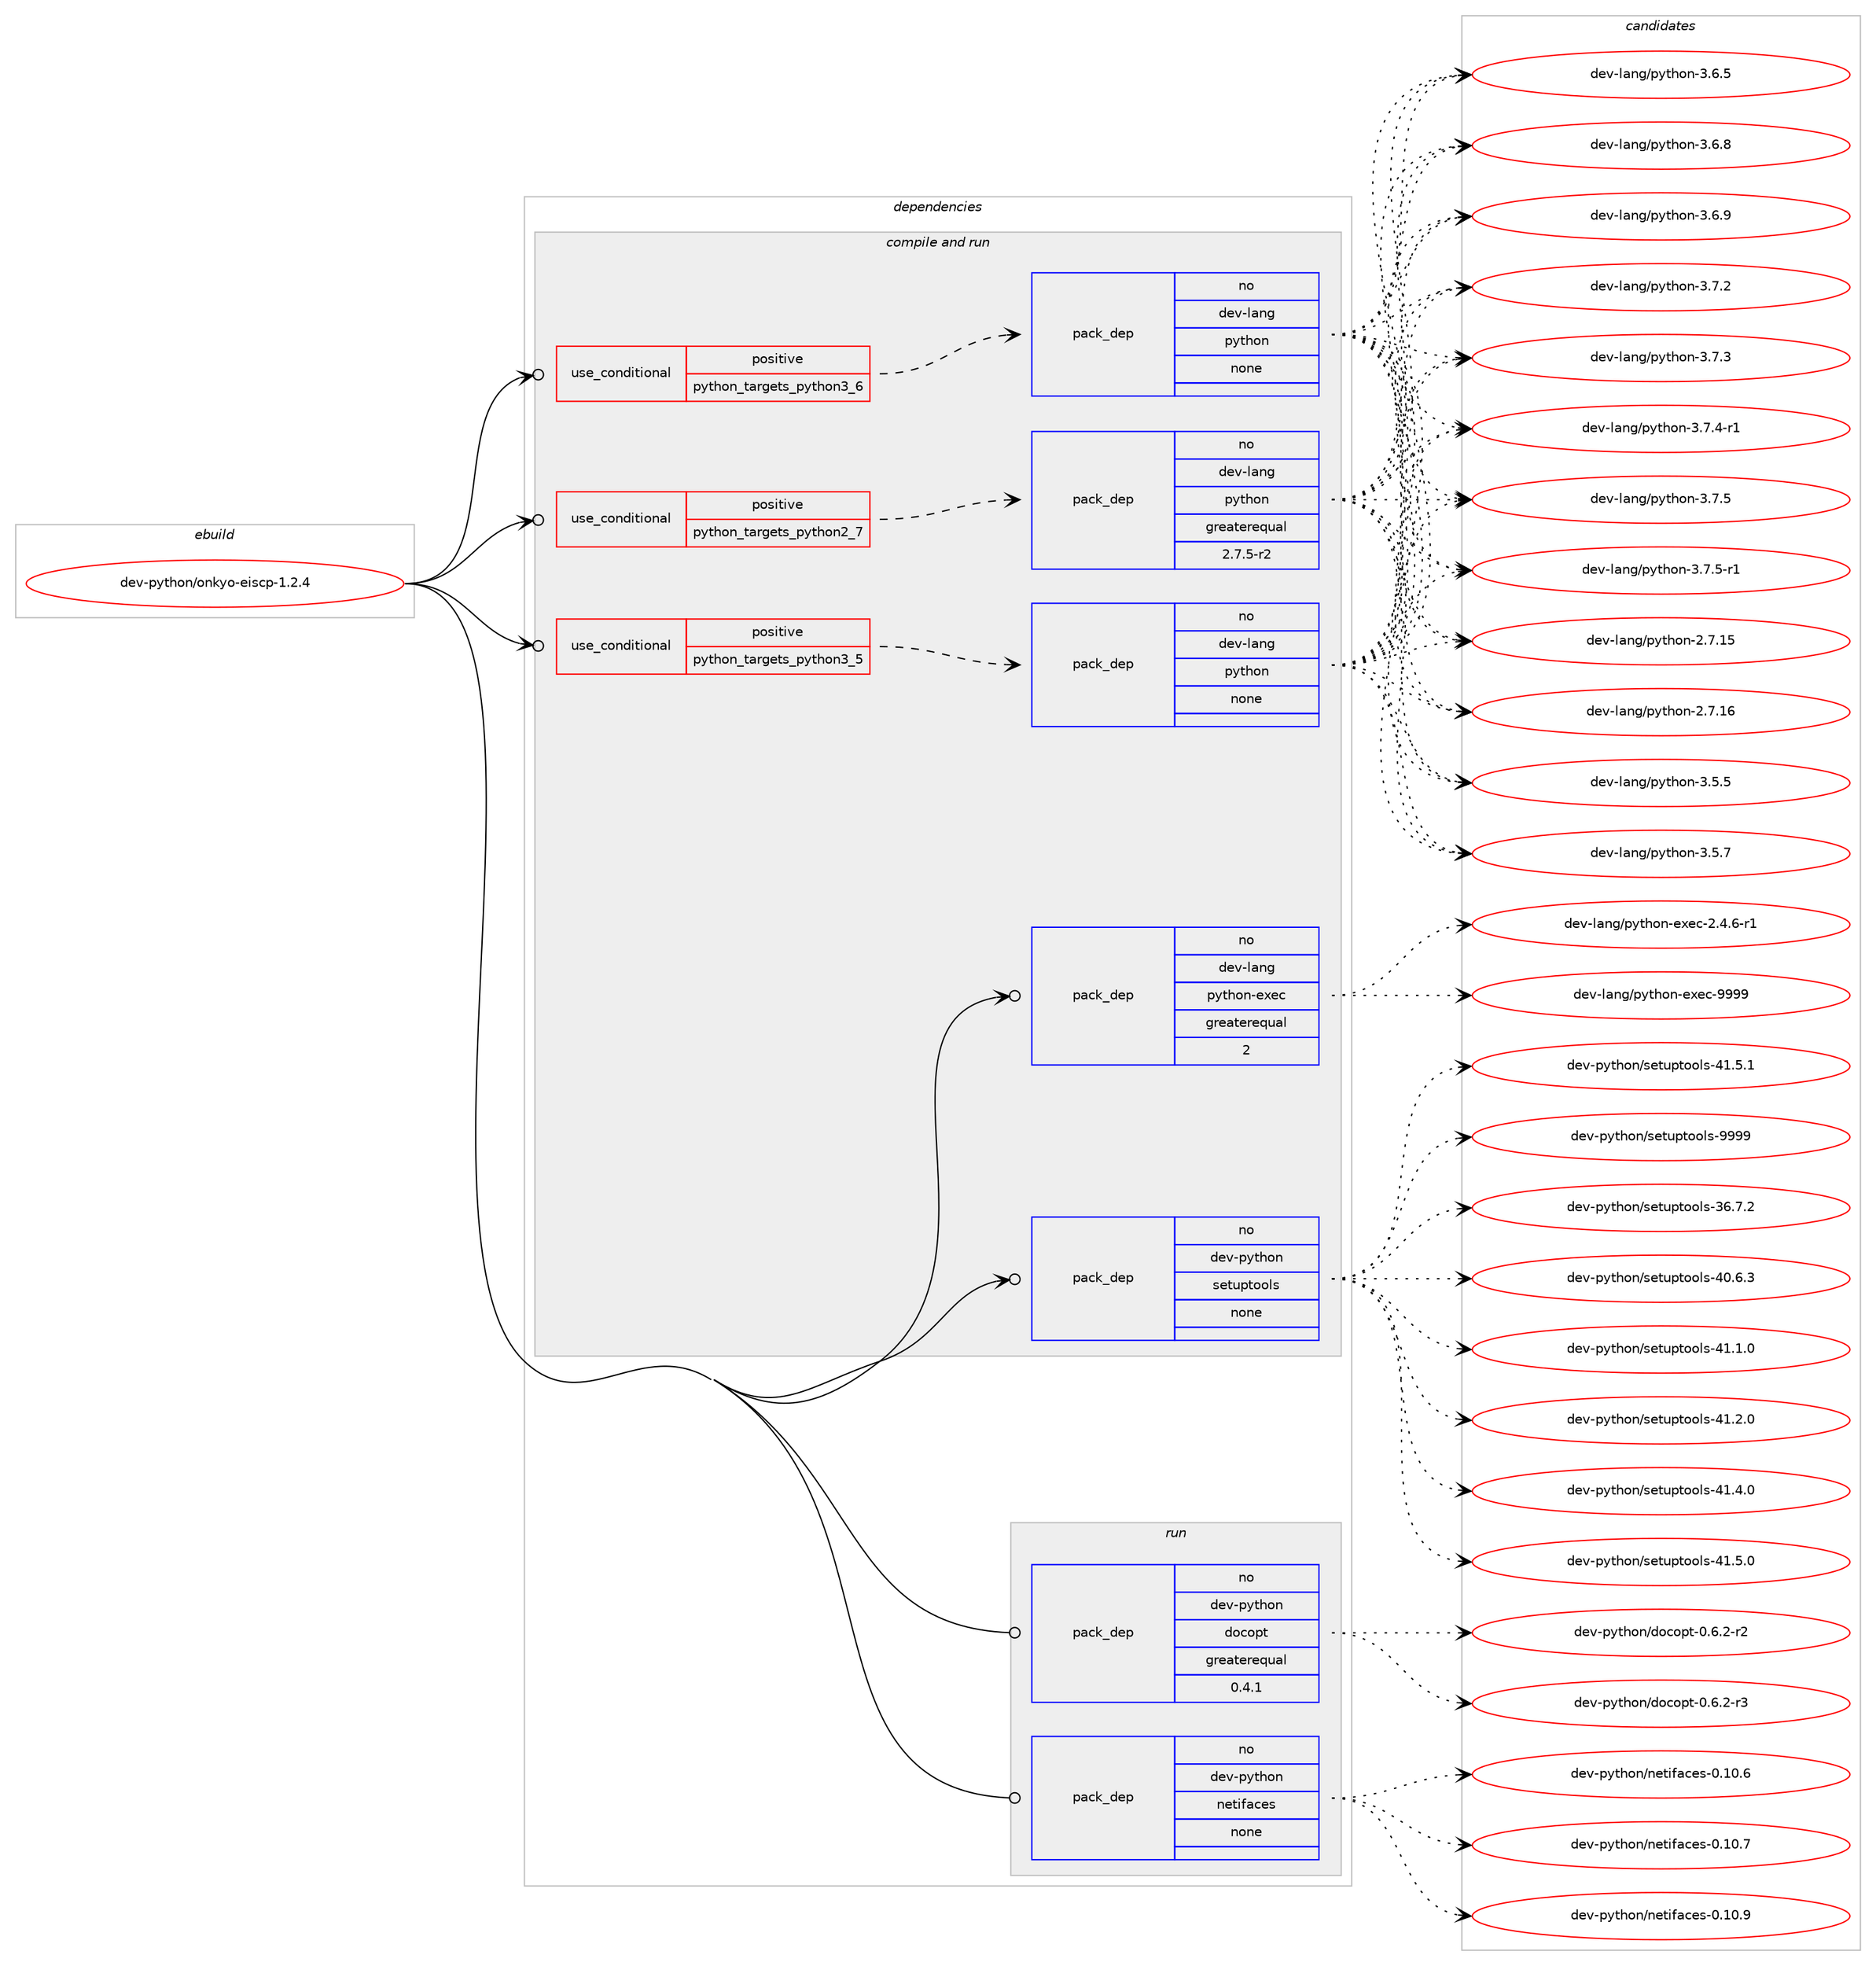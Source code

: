 digraph prolog {

# *************
# Graph options
# *************

newrank=true;
concentrate=true;
compound=true;
graph [rankdir=LR,fontname=Helvetica,fontsize=10,ranksep=1.5];#, ranksep=2.5, nodesep=0.2];
edge  [arrowhead=vee];
node  [fontname=Helvetica,fontsize=10];

# **********
# The ebuild
# **********

subgraph cluster_leftcol {
color=gray;
rank=same;
label=<<i>ebuild</i>>;
id [label="dev-python/onkyo-eiscp-1.2.4", color=red, width=4, href="../dev-python/onkyo-eiscp-1.2.4.svg"];
}

# ****************
# The dependencies
# ****************

subgraph cluster_midcol {
color=gray;
label=<<i>dependencies</i>>;
subgraph cluster_compile {
fillcolor="#eeeeee";
style=filled;
label=<<i>compile</i>>;
}
subgraph cluster_compileandrun {
fillcolor="#eeeeee";
style=filled;
label=<<i>compile and run</i>>;
subgraph cond143559 {
dependency617904 [label=<<TABLE BORDER="0" CELLBORDER="1" CELLSPACING="0" CELLPADDING="4"><TR><TD ROWSPAN="3" CELLPADDING="10">use_conditional</TD></TR><TR><TD>positive</TD></TR><TR><TD>python_targets_python2_7</TD></TR></TABLE>>, shape=none, color=red];
subgraph pack462537 {
dependency617905 [label=<<TABLE BORDER="0" CELLBORDER="1" CELLSPACING="0" CELLPADDING="4" WIDTH="220"><TR><TD ROWSPAN="6" CELLPADDING="30">pack_dep</TD></TR><TR><TD WIDTH="110">no</TD></TR><TR><TD>dev-lang</TD></TR><TR><TD>python</TD></TR><TR><TD>greaterequal</TD></TR><TR><TD>2.7.5-r2</TD></TR></TABLE>>, shape=none, color=blue];
}
dependency617904:e -> dependency617905:w [weight=20,style="dashed",arrowhead="vee"];
}
id:e -> dependency617904:w [weight=20,style="solid",arrowhead="odotvee"];
subgraph cond143560 {
dependency617906 [label=<<TABLE BORDER="0" CELLBORDER="1" CELLSPACING="0" CELLPADDING="4"><TR><TD ROWSPAN="3" CELLPADDING="10">use_conditional</TD></TR><TR><TD>positive</TD></TR><TR><TD>python_targets_python3_5</TD></TR></TABLE>>, shape=none, color=red];
subgraph pack462538 {
dependency617907 [label=<<TABLE BORDER="0" CELLBORDER="1" CELLSPACING="0" CELLPADDING="4" WIDTH="220"><TR><TD ROWSPAN="6" CELLPADDING="30">pack_dep</TD></TR><TR><TD WIDTH="110">no</TD></TR><TR><TD>dev-lang</TD></TR><TR><TD>python</TD></TR><TR><TD>none</TD></TR><TR><TD></TD></TR></TABLE>>, shape=none, color=blue];
}
dependency617906:e -> dependency617907:w [weight=20,style="dashed",arrowhead="vee"];
}
id:e -> dependency617906:w [weight=20,style="solid",arrowhead="odotvee"];
subgraph cond143561 {
dependency617908 [label=<<TABLE BORDER="0" CELLBORDER="1" CELLSPACING="0" CELLPADDING="4"><TR><TD ROWSPAN="3" CELLPADDING="10">use_conditional</TD></TR><TR><TD>positive</TD></TR><TR><TD>python_targets_python3_6</TD></TR></TABLE>>, shape=none, color=red];
subgraph pack462539 {
dependency617909 [label=<<TABLE BORDER="0" CELLBORDER="1" CELLSPACING="0" CELLPADDING="4" WIDTH="220"><TR><TD ROWSPAN="6" CELLPADDING="30">pack_dep</TD></TR><TR><TD WIDTH="110">no</TD></TR><TR><TD>dev-lang</TD></TR><TR><TD>python</TD></TR><TR><TD>none</TD></TR><TR><TD></TD></TR></TABLE>>, shape=none, color=blue];
}
dependency617908:e -> dependency617909:w [weight=20,style="dashed",arrowhead="vee"];
}
id:e -> dependency617908:w [weight=20,style="solid",arrowhead="odotvee"];
subgraph pack462540 {
dependency617910 [label=<<TABLE BORDER="0" CELLBORDER="1" CELLSPACING="0" CELLPADDING="4" WIDTH="220"><TR><TD ROWSPAN="6" CELLPADDING="30">pack_dep</TD></TR><TR><TD WIDTH="110">no</TD></TR><TR><TD>dev-lang</TD></TR><TR><TD>python-exec</TD></TR><TR><TD>greaterequal</TD></TR><TR><TD>2</TD></TR></TABLE>>, shape=none, color=blue];
}
id:e -> dependency617910:w [weight=20,style="solid",arrowhead="odotvee"];
subgraph pack462541 {
dependency617911 [label=<<TABLE BORDER="0" CELLBORDER="1" CELLSPACING="0" CELLPADDING="4" WIDTH="220"><TR><TD ROWSPAN="6" CELLPADDING="30">pack_dep</TD></TR><TR><TD WIDTH="110">no</TD></TR><TR><TD>dev-python</TD></TR><TR><TD>setuptools</TD></TR><TR><TD>none</TD></TR><TR><TD></TD></TR></TABLE>>, shape=none, color=blue];
}
id:e -> dependency617911:w [weight=20,style="solid",arrowhead="odotvee"];
}
subgraph cluster_run {
fillcolor="#eeeeee";
style=filled;
label=<<i>run</i>>;
subgraph pack462542 {
dependency617912 [label=<<TABLE BORDER="0" CELLBORDER="1" CELLSPACING="0" CELLPADDING="4" WIDTH="220"><TR><TD ROWSPAN="6" CELLPADDING="30">pack_dep</TD></TR><TR><TD WIDTH="110">no</TD></TR><TR><TD>dev-python</TD></TR><TR><TD>docopt</TD></TR><TR><TD>greaterequal</TD></TR><TR><TD>0.4.1</TD></TR></TABLE>>, shape=none, color=blue];
}
id:e -> dependency617912:w [weight=20,style="solid",arrowhead="odot"];
subgraph pack462543 {
dependency617913 [label=<<TABLE BORDER="0" CELLBORDER="1" CELLSPACING="0" CELLPADDING="4" WIDTH="220"><TR><TD ROWSPAN="6" CELLPADDING="30">pack_dep</TD></TR><TR><TD WIDTH="110">no</TD></TR><TR><TD>dev-python</TD></TR><TR><TD>netifaces</TD></TR><TR><TD>none</TD></TR><TR><TD></TD></TR></TABLE>>, shape=none, color=blue];
}
id:e -> dependency617913:w [weight=20,style="solid",arrowhead="odot"];
}
}

# **************
# The candidates
# **************

subgraph cluster_choices {
rank=same;
color=gray;
label=<<i>candidates</i>>;

subgraph choice462537 {
color=black;
nodesep=1;
choice10010111845108971101034711212111610411111045504655464953 [label="dev-lang/python-2.7.15", color=red, width=4,href="../dev-lang/python-2.7.15.svg"];
choice10010111845108971101034711212111610411111045504655464954 [label="dev-lang/python-2.7.16", color=red, width=4,href="../dev-lang/python-2.7.16.svg"];
choice100101118451089711010347112121116104111110455146534653 [label="dev-lang/python-3.5.5", color=red, width=4,href="../dev-lang/python-3.5.5.svg"];
choice100101118451089711010347112121116104111110455146534655 [label="dev-lang/python-3.5.7", color=red, width=4,href="../dev-lang/python-3.5.7.svg"];
choice100101118451089711010347112121116104111110455146544653 [label="dev-lang/python-3.6.5", color=red, width=4,href="../dev-lang/python-3.6.5.svg"];
choice100101118451089711010347112121116104111110455146544656 [label="dev-lang/python-3.6.8", color=red, width=4,href="../dev-lang/python-3.6.8.svg"];
choice100101118451089711010347112121116104111110455146544657 [label="dev-lang/python-3.6.9", color=red, width=4,href="../dev-lang/python-3.6.9.svg"];
choice100101118451089711010347112121116104111110455146554650 [label="dev-lang/python-3.7.2", color=red, width=4,href="../dev-lang/python-3.7.2.svg"];
choice100101118451089711010347112121116104111110455146554651 [label="dev-lang/python-3.7.3", color=red, width=4,href="../dev-lang/python-3.7.3.svg"];
choice1001011184510897110103471121211161041111104551465546524511449 [label="dev-lang/python-3.7.4-r1", color=red, width=4,href="../dev-lang/python-3.7.4-r1.svg"];
choice100101118451089711010347112121116104111110455146554653 [label="dev-lang/python-3.7.5", color=red, width=4,href="../dev-lang/python-3.7.5.svg"];
choice1001011184510897110103471121211161041111104551465546534511449 [label="dev-lang/python-3.7.5-r1", color=red, width=4,href="../dev-lang/python-3.7.5-r1.svg"];
dependency617905:e -> choice10010111845108971101034711212111610411111045504655464953:w [style=dotted,weight="100"];
dependency617905:e -> choice10010111845108971101034711212111610411111045504655464954:w [style=dotted,weight="100"];
dependency617905:e -> choice100101118451089711010347112121116104111110455146534653:w [style=dotted,weight="100"];
dependency617905:e -> choice100101118451089711010347112121116104111110455146534655:w [style=dotted,weight="100"];
dependency617905:e -> choice100101118451089711010347112121116104111110455146544653:w [style=dotted,weight="100"];
dependency617905:e -> choice100101118451089711010347112121116104111110455146544656:w [style=dotted,weight="100"];
dependency617905:e -> choice100101118451089711010347112121116104111110455146544657:w [style=dotted,weight="100"];
dependency617905:e -> choice100101118451089711010347112121116104111110455146554650:w [style=dotted,weight="100"];
dependency617905:e -> choice100101118451089711010347112121116104111110455146554651:w [style=dotted,weight="100"];
dependency617905:e -> choice1001011184510897110103471121211161041111104551465546524511449:w [style=dotted,weight="100"];
dependency617905:e -> choice100101118451089711010347112121116104111110455146554653:w [style=dotted,weight="100"];
dependency617905:e -> choice1001011184510897110103471121211161041111104551465546534511449:w [style=dotted,weight="100"];
}
subgraph choice462538 {
color=black;
nodesep=1;
choice10010111845108971101034711212111610411111045504655464953 [label="dev-lang/python-2.7.15", color=red, width=4,href="../dev-lang/python-2.7.15.svg"];
choice10010111845108971101034711212111610411111045504655464954 [label="dev-lang/python-2.7.16", color=red, width=4,href="../dev-lang/python-2.7.16.svg"];
choice100101118451089711010347112121116104111110455146534653 [label="dev-lang/python-3.5.5", color=red, width=4,href="../dev-lang/python-3.5.5.svg"];
choice100101118451089711010347112121116104111110455146534655 [label="dev-lang/python-3.5.7", color=red, width=4,href="../dev-lang/python-3.5.7.svg"];
choice100101118451089711010347112121116104111110455146544653 [label="dev-lang/python-3.6.5", color=red, width=4,href="../dev-lang/python-3.6.5.svg"];
choice100101118451089711010347112121116104111110455146544656 [label="dev-lang/python-3.6.8", color=red, width=4,href="../dev-lang/python-3.6.8.svg"];
choice100101118451089711010347112121116104111110455146544657 [label="dev-lang/python-3.6.9", color=red, width=4,href="../dev-lang/python-3.6.9.svg"];
choice100101118451089711010347112121116104111110455146554650 [label="dev-lang/python-3.7.2", color=red, width=4,href="../dev-lang/python-3.7.2.svg"];
choice100101118451089711010347112121116104111110455146554651 [label="dev-lang/python-3.7.3", color=red, width=4,href="../dev-lang/python-3.7.3.svg"];
choice1001011184510897110103471121211161041111104551465546524511449 [label="dev-lang/python-3.7.4-r1", color=red, width=4,href="../dev-lang/python-3.7.4-r1.svg"];
choice100101118451089711010347112121116104111110455146554653 [label="dev-lang/python-3.7.5", color=red, width=4,href="../dev-lang/python-3.7.5.svg"];
choice1001011184510897110103471121211161041111104551465546534511449 [label="dev-lang/python-3.7.5-r1", color=red, width=4,href="../dev-lang/python-3.7.5-r1.svg"];
dependency617907:e -> choice10010111845108971101034711212111610411111045504655464953:w [style=dotted,weight="100"];
dependency617907:e -> choice10010111845108971101034711212111610411111045504655464954:w [style=dotted,weight="100"];
dependency617907:e -> choice100101118451089711010347112121116104111110455146534653:w [style=dotted,weight="100"];
dependency617907:e -> choice100101118451089711010347112121116104111110455146534655:w [style=dotted,weight="100"];
dependency617907:e -> choice100101118451089711010347112121116104111110455146544653:w [style=dotted,weight="100"];
dependency617907:e -> choice100101118451089711010347112121116104111110455146544656:w [style=dotted,weight="100"];
dependency617907:e -> choice100101118451089711010347112121116104111110455146544657:w [style=dotted,weight="100"];
dependency617907:e -> choice100101118451089711010347112121116104111110455146554650:w [style=dotted,weight="100"];
dependency617907:e -> choice100101118451089711010347112121116104111110455146554651:w [style=dotted,weight="100"];
dependency617907:e -> choice1001011184510897110103471121211161041111104551465546524511449:w [style=dotted,weight="100"];
dependency617907:e -> choice100101118451089711010347112121116104111110455146554653:w [style=dotted,weight="100"];
dependency617907:e -> choice1001011184510897110103471121211161041111104551465546534511449:w [style=dotted,weight="100"];
}
subgraph choice462539 {
color=black;
nodesep=1;
choice10010111845108971101034711212111610411111045504655464953 [label="dev-lang/python-2.7.15", color=red, width=4,href="../dev-lang/python-2.7.15.svg"];
choice10010111845108971101034711212111610411111045504655464954 [label="dev-lang/python-2.7.16", color=red, width=4,href="../dev-lang/python-2.7.16.svg"];
choice100101118451089711010347112121116104111110455146534653 [label="dev-lang/python-3.5.5", color=red, width=4,href="../dev-lang/python-3.5.5.svg"];
choice100101118451089711010347112121116104111110455146534655 [label="dev-lang/python-3.5.7", color=red, width=4,href="../dev-lang/python-3.5.7.svg"];
choice100101118451089711010347112121116104111110455146544653 [label="dev-lang/python-3.6.5", color=red, width=4,href="../dev-lang/python-3.6.5.svg"];
choice100101118451089711010347112121116104111110455146544656 [label="dev-lang/python-3.6.8", color=red, width=4,href="../dev-lang/python-3.6.8.svg"];
choice100101118451089711010347112121116104111110455146544657 [label="dev-lang/python-3.6.9", color=red, width=4,href="../dev-lang/python-3.6.9.svg"];
choice100101118451089711010347112121116104111110455146554650 [label="dev-lang/python-3.7.2", color=red, width=4,href="../dev-lang/python-3.7.2.svg"];
choice100101118451089711010347112121116104111110455146554651 [label="dev-lang/python-3.7.3", color=red, width=4,href="../dev-lang/python-3.7.3.svg"];
choice1001011184510897110103471121211161041111104551465546524511449 [label="dev-lang/python-3.7.4-r1", color=red, width=4,href="../dev-lang/python-3.7.4-r1.svg"];
choice100101118451089711010347112121116104111110455146554653 [label="dev-lang/python-3.7.5", color=red, width=4,href="../dev-lang/python-3.7.5.svg"];
choice1001011184510897110103471121211161041111104551465546534511449 [label="dev-lang/python-3.7.5-r1", color=red, width=4,href="../dev-lang/python-3.7.5-r1.svg"];
dependency617909:e -> choice10010111845108971101034711212111610411111045504655464953:w [style=dotted,weight="100"];
dependency617909:e -> choice10010111845108971101034711212111610411111045504655464954:w [style=dotted,weight="100"];
dependency617909:e -> choice100101118451089711010347112121116104111110455146534653:w [style=dotted,weight="100"];
dependency617909:e -> choice100101118451089711010347112121116104111110455146534655:w [style=dotted,weight="100"];
dependency617909:e -> choice100101118451089711010347112121116104111110455146544653:w [style=dotted,weight="100"];
dependency617909:e -> choice100101118451089711010347112121116104111110455146544656:w [style=dotted,weight="100"];
dependency617909:e -> choice100101118451089711010347112121116104111110455146544657:w [style=dotted,weight="100"];
dependency617909:e -> choice100101118451089711010347112121116104111110455146554650:w [style=dotted,weight="100"];
dependency617909:e -> choice100101118451089711010347112121116104111110455146554651:w [style=dotted,weight="100"];
dependency617909:e -> choice1001011184510897110103471121211161041111104551465546524511449:w [style=dotted,weight="100"];
dependency617909:e -> choice100101118451089711010347112121116104111110455146554653:w [style=dotted,weight="100"];
dependency617909:e -> choice1001011184510897110103471121211161041111104551465546534511449:w [style=dotted,weight="100"];
}
subgraph choice462540 {
color=black;
nodesep=1;
choice10010111845108971101034711212111610411111045101120101994550465246544511449 [label="dev-lang/python-exec-2.4.6-r1", color=red, width=4,href="../dev-lang/python-exec-2.4.6-r1.svg"];
choice10010111845108971101034711212111610411111045101120101994557575757 [label="dev-lang/python-exec-9999", color=red, width=4,href="../dev-lang/python-exec-9999.svg"];
dependency617910:e -> choice10010111845108971101034711212111610411111045101120101994550465246544511449:w [style=dotted,weight="100"];
dependency617910:e -> choice10010111845108971101034711212111610411111045101120101994557575757:w [style=dotted,weight="100"];
}
subgraph choice462541 {
color=black;
nodesep=1;
choice100101118451121211161041111104711510111611711211611111110811545515446554650 [label="dev-python/setuptools-36.7.2", color=red, width=4,href="../dev-python/setuptools-36.7.2.svg"];
choice100101118451121211161041111104711510111611711211611111110811545524846544651 [label="dev-python/setuptools-40.6.3", color=red, width=4,href="../dev-python/setuptools-40.6.3.svg"];
choice100101118451121211161041111104711510111611711211611111110811545524946494648 [label="dev-python/setuptools-41.1.0", color=red, width=4,href="../dev-python/setuptools-41.1.0.svg"];
choice100101118451121211161041111104711510111611711211611111110811545524946504648 [label="dev-python/setuptools-41.2.0", color=red, width=4,href="../dev-python/setuptools-41.2.0.svg"];
choice100101118451121211161041111104711510111611711211611111110811545524946524648 [label="dev-python/setuptools-41.4.0", color=red, width=4,href="../dev-python/setuptools-41.4.0.svg"];
choice100101118451121211161041111104711510111611711211611111110811545524946534648 [label="dev-python/setuptools-41.5.0", color=red, width=4,href="../dev-python/setuptools-41.5.0.svg"];
choice100101118451121211161041111104711510111611711211611111110811545524946534649 [label="dev-python/setuptools-41.5.1", color=red, width=4,href="../dev-python/setuptools-41.5.1.svg"];
choice10010111845112121116104111110471151011161171121161111111081154557575757 [label="dev-python/setuptools-9999", color=red, width=4,href="../dev-python/setuptools-9999.svg"];
dependency617911:e -> choice100101118451121211161041111104711510111611711211611111110811545515446554650:w [style=dotted,weight="100"];
dependency617911:e -> choice100101118451121211161041111104711510111611711211611111110811545524846544651:w [style=dotted,weight="100"];
dependency617911:e -> choice100101118451121211161041111104711510111611711211611111110811545524946494648:w [style=dotted,weight="100"];
dependency617911:e -> choice100101118451121211161041111104711510111611711211611111110811545524946504648:w [style=dotted,weight="100"];
dependency617911:e -> choice100101118451121211161041111104711510111611711211611111110811545524946524648:w [style=dotted,weight="100"];
dependency617911:e -> choice100101118451121211161041111104711510111611711211611111110811545524946534648:w [style=dotted,weight="100"];
dependency617911:e -> choice100101118451121211161041111104711510111611711211611111110811545524946534649:w [style=dotted,weight="100"];
dependency617911:e -> choice10010111845112121116104111110471151011161171121161111111081154557575757:w [style=dotted,weight="100"];
}
subgraph choice462542 {
color=black;
nodesep=1;
choice1001011184511212111610411111047100111991111121164548465446504511450 [label="dev-python/docopt-0.6.2-r2", color=red, width=4,href="../dev-python/docopt-0.6.2-r2.svg"];
choice1001011184511212111610411111047100111991111121164548465446504511451 [label="dev-python/docopt-0.6.2-r3", color=red, width=4,href="../dev-python/docopt-0.6.2-r3.svg"];
dependency617912:e -> choice1001011184511212111610411111047100111991111121164548465446504511450:w [style=dotted,weight="100"];
dependency617912:e -> choice1001011184511212111610411111047100111991111121164548465446504511451:w [style=dotted,weight="100"];
}
subgraph choice462543 {
color=black;
nodesep=1;
choice1001011184511212111610411111047110101116105102979910111545484649484654 [label="dev-python/netifaces-0.10.6", color=red, width=4,href="../dev-python/netifaces-0.10.6.svg"];
choice1001011184511212111610411111047110101116105102979910111545484649484655 [label="dev-python/netifaces-0.10.7", color=red, width=4,href="../dev-python/netifaces-0.10.7.svg"];
choice1001011184511212111610411111047110101116105102979910111545484649484657 [label="dev-python/netifaces-0.10.9", color=red, width=4,href="../dev-python/netifaces-0.10.9.svg"];
dependency617913:e -> choice1001011184511212111610411111047110101116105102979910111545484649484654:w [style=dotted,weight="100"];
dependency617913:e -> choice1001011184511212111610411111047110101116105102979910111545484649484655:w [style=dotted,weight="100"];
dependency617913:e -> choice1001011184511212111610411111047110101116105102979910111545484649484657:w [style=dotted,weight="100"];
}
}

}
